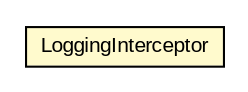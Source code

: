 #!/usr/local/bin/dot
#
# Class diagram 
# Generated by UMLGraph version R5_6-24-gf6e263 (http://www.umlgraph.org/)
#

digraph G {
	edge [fontname="arial",fontsize=10,labelfontname="arial",labelfontsize=10];
	node [fontname="arial",fontsize=10,shape=plaintext];
	nodesep=0.25;
	ranksep=0.5;
	// net.trajano.app.internal.LoggingInterceptor
	c295 [label=<<table title="net.trajano.app.internal.LoggingInterceptor" border="0" cellborder="1" cellspacing="0" cellpadding="2" port="p" bgcolor="lemonChiffon" href="./LoggingInterceptor.html">
		<tr><td><table border="0" cellspacing="0" cellpadding="1">
<tr><td align="center" balign="center"> LoggingInterceptor </td></tr>
		</table></td></tr>
		</table>>, URL="./LoggingInterceptor.html", fontname="arial", fontcolor="black", fontsize=10.0];
}

